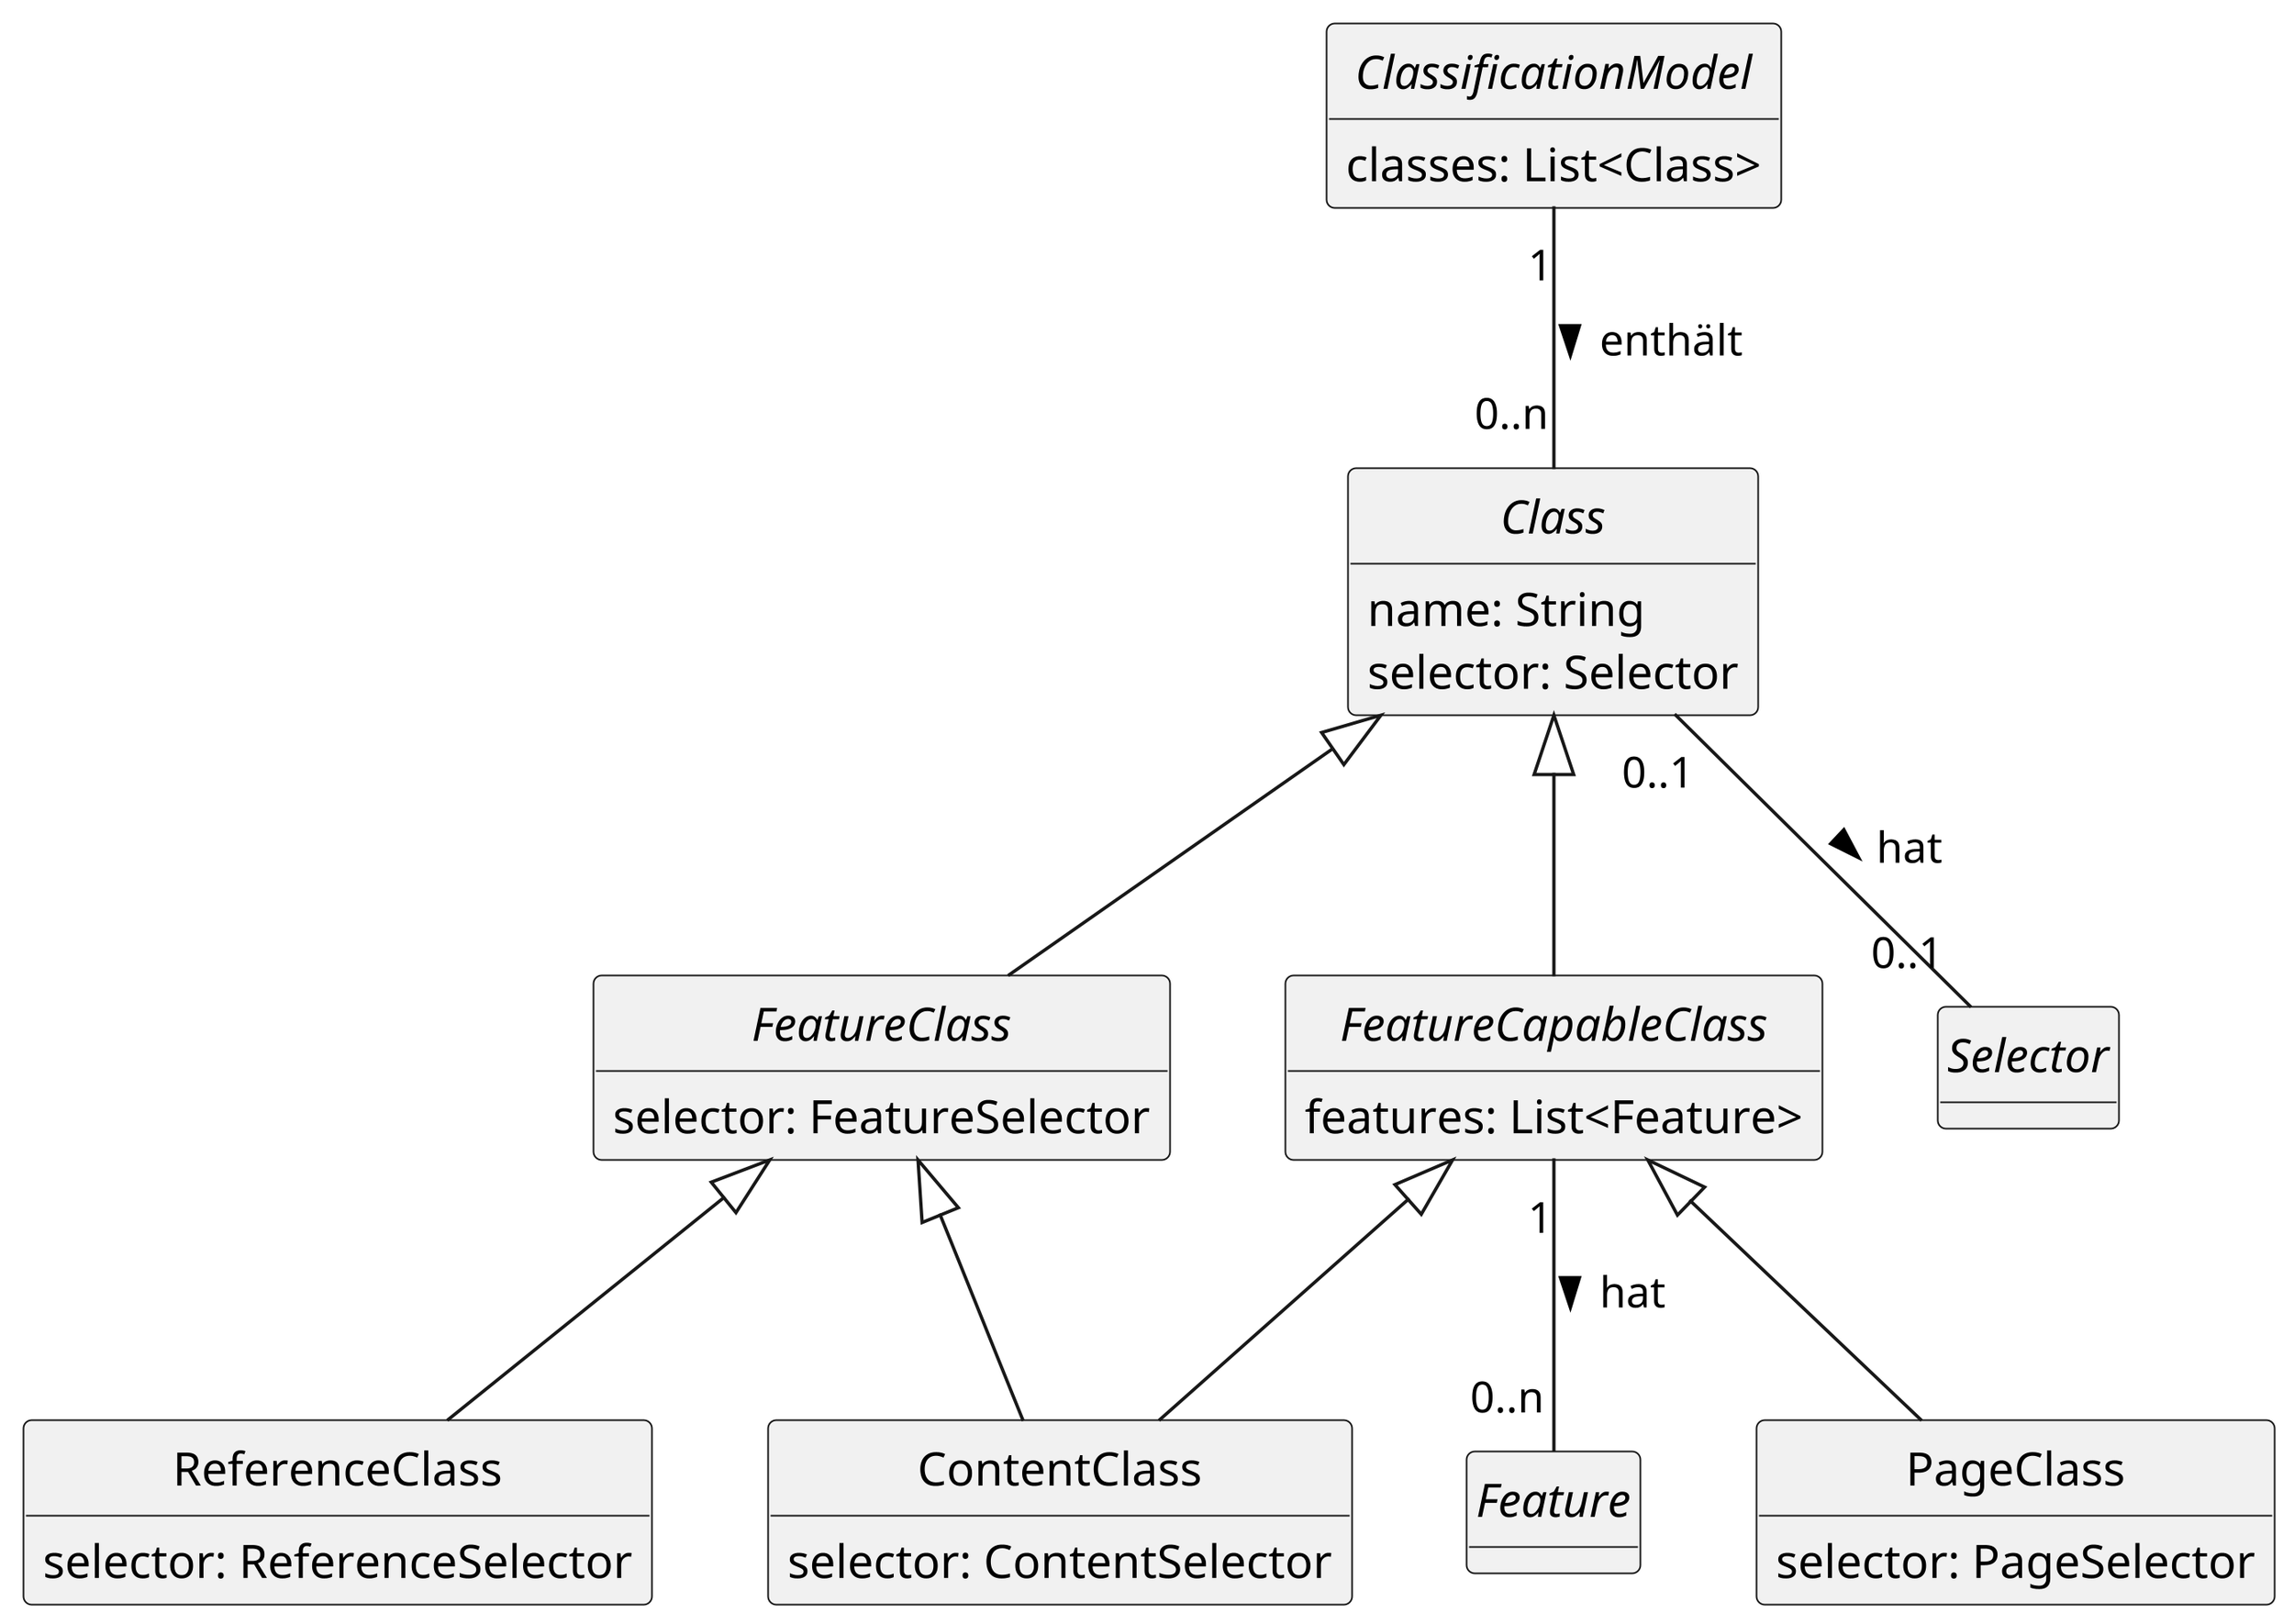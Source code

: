 @startuml
hide circle
hide empty methods
scale 3840*2160

abstract class Class {
    name: String
    selector: Selector
}

abstract class ClassificationModel {
    classes: List<Class>
}

class ContentClass {
    selector: ContentSelector
}

abstract class FeatureClass {
    selector: FeatureSelector
}

abstract class FeatureCapableClass {
    features: List<Feature>
}

class PageClass {
    selector: PageSelector
}

class ReferenceClass {
    selector: ReferenceSelector
}

abstract class Selector
abstract class Feature

Class <|-- FeatureClass
Class <|-- FeatureCapableClass
Class "0..1" -- "0..1" Selector : > hat
ClassificationModel "1" -- "0..n" Class : > enthält
FeatureCapableClass <|-- ContentClass
FeatureCapableClass "1" -- "0..n" Feature : > hat
FeatureCapableClass <|-- PageClass
FeatureClass <|-- ContentClass
FeatureClass <|-- ReferenceClass
@enduml